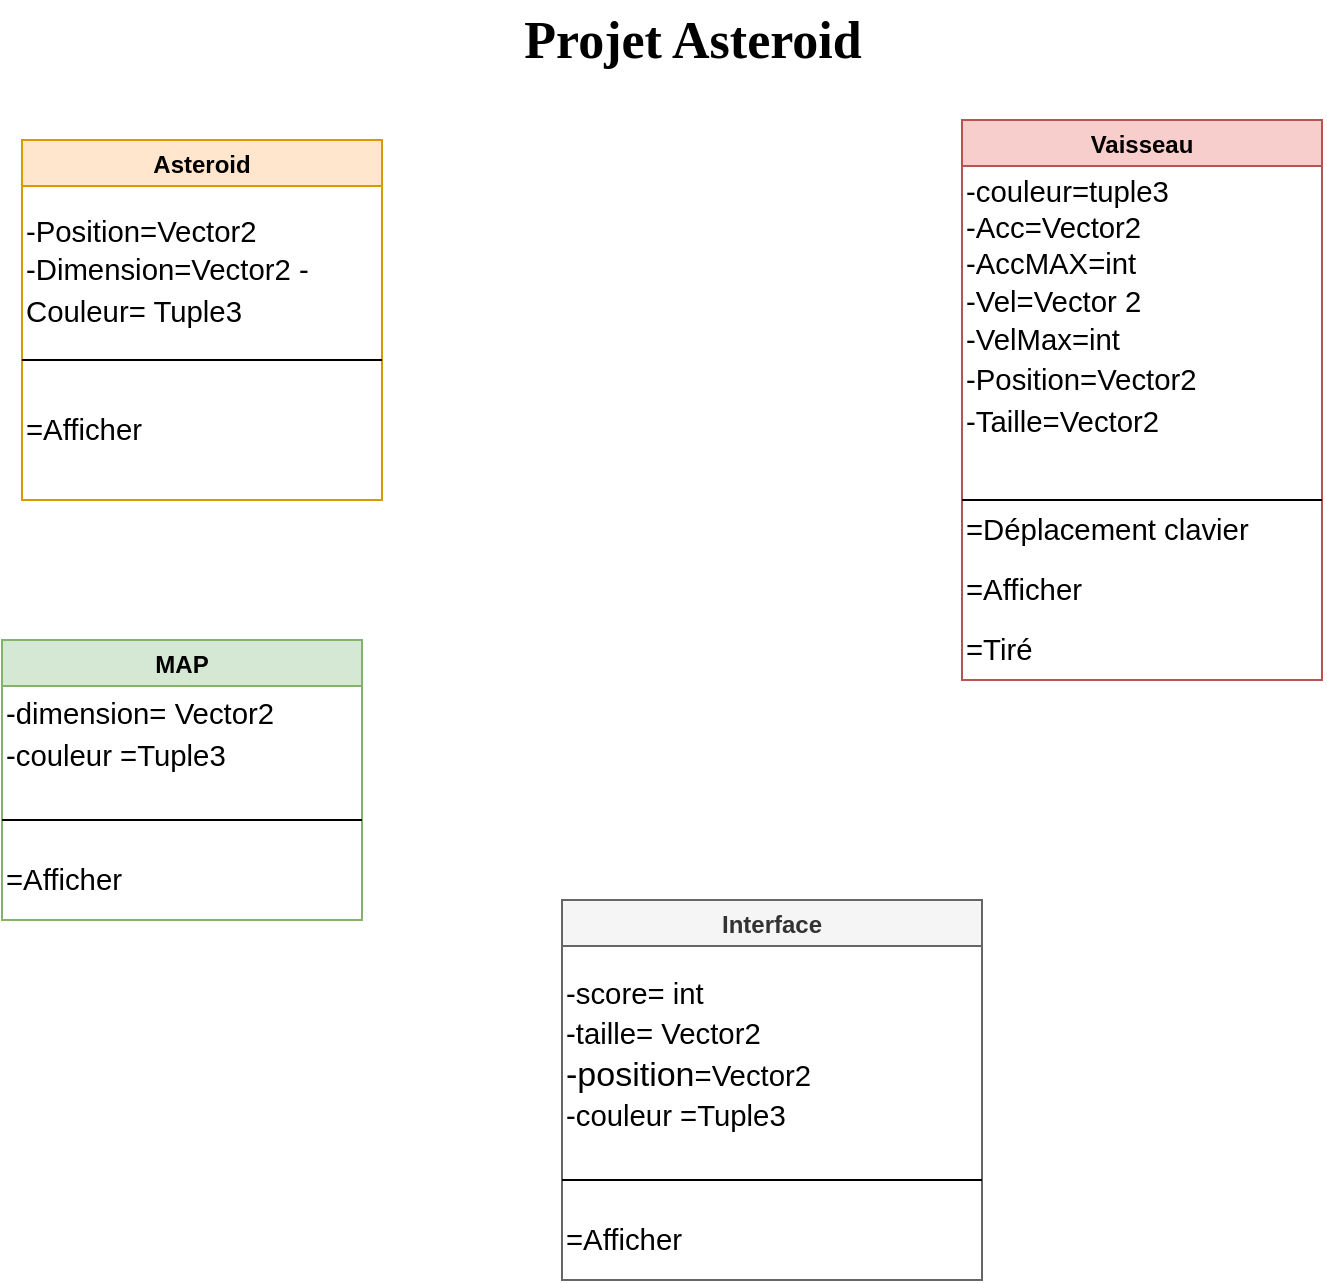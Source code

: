 <mxfile version="16.2.6" type="device"><diagram id="-q0Bt2lM3TLdxtRf_SRK" name="Page-1"><mxGraphModel dx="1422" dy="694" grid="1" gridSize="10" guides="1" tooltips="1" connect="1" arrows="1" fold="1" page="1" pageScale="1" pageWidth="827" pageHeight="1169" math="0" shadow="0"><root><mxCell id="0"/><mxCell id="1" parent="0"/><mxCell id="JZCuKXG5Sq2rPWi2x8x3-2" value="Asteroid" style="swimlane;fillColor=#ffe6cc;strokeColor=#d79b00;" parent="1" vertex="1"><mxGeometry x="60" y="90" width="180" height="180" as="geometry"><mxRectangle x="50" y="80" width="70" height="23" as="alternateBounds"/></mxGeometry></mxCell><mxCell id="JZCuKXG5Sq2rPWi2x8x3-53" value="&lt;p style=&quot;line-height: 107% ; margin-top: 0pt ; margin-bottom: 0pt ; margin-left: 0in ; text-align: left ; direction: ltr ; unicode-bidi: embed ; word-break: normal&quot;&gt;&lt;span style=&quot;font-size: 11.0pt ; font-family: &amp;#34;arial&amp;#34; ; color: black&quot;&gt;-Position&lt;/span&gt;&lt;span style=&quot;font-size: 11.0pt ; font-family: &amp;#34;arial&amp;#34; ; color: black&quot;&gt;=Vec&lt;font style=&quot;font-size: 14.667px&quot;&gt;to&lt;/font&gt;r2&lt;/span&gt;&lt;/p&gt;&lt;div&gt;&lt;span style=&quot;font-size: 11.0pt ; font-family: &amp;#34;arial&amp;#34; ; color: black&quot;&gt;-Dimension=Vector2 &lt;/span&gt;&lt;span style=&quot;font-size: 11.0pt ; font-family: &amp;#34;arial&amp;#34; ; color: black&quot;&gt;-Couleur= &lt;/span&gt;&lt;span style=&quot;font-size: 11.0pt ; font-family: &amp;#34;arial&amp;#34; ; color: black&quot;&gt;Tuple3&lt;/span&gt;&lt;/div&gt;&lt;div&gt;&lt;span style=&quot;font-size: 11.0pt ; font-family: &amp;#34;arial&amp;#34; ; color: black&quot;&gt;&lt;br&gt;&lt;/span&gt;&lt;/div&gt;" style="text;whiteSpace=wrap;html=1;fontSize=17;fontFamily=Helvetica;fontColor=default;" parent="JZCuKXG5Sq2rPWi2x8x3-2" vertex="1"><mxGeometry y="30" width="180" height="70" as="geometry"/></mxCell><mxCell id="gjbQfK-FqzC98I2nmlSX-11" value="" style="endArrow=none;html=1;rounded=0;fontFamily=Helvetica;fontSize=14;fontColor=default;" parent="JZCuKXG5Sq2rPWi2x8x3-2" edge="1"><mxGeometry width="50" height="50" relative="1" as="geometry"><mxPoint y="110" as="sourcePoint"/><mxPoint x="180" y="110" as="targetPoint"/></mxGeometry></mxCell><mxCell id="hPYbIiZdtLZW-deQ5cSR-4" value="&lt;div align=&quot;left&quot;&gt;&lt;div&gt;&lt;span style=&quot;font-size: 11.0pt ; font-family: &amp;#34;arial&amp;#34; ; color: black&quot;&gt;=Afficher&lt;/span&gt;&lt;/div&gt;&lt;/div&gt;" style="text;html=1;strokeColor=none;fillColor=none;align=left;verticalAlign=middle;whiteSpace=wrap;rounded=0;fontSize=25;" vertex="1" parent="JZCuKXG5Sq2rPWi2x8x3-2"><mxGeometry y="120" width="180" height="40" as="geometry"/></mxCell><mxCell id="JZCuKXG5Sq2rPWi2x8x3-4" value="Vaisseau" style="swimlane;fillColor=#f8cecc;strokeColor=#b85450;" parent="1" vertex="1"><mxGeometry x="530" y="80" width="180" height="280" as="geometry"/></mxCell><mxCell id="JZCuKXG5Sq2rPWi2x8x3-34" value="" style="endArrow=none;html=1;rounded=0;fontFamily=Helvetica;fontSize=14;fontColor=default;" parent="JZCuKXG5Sq2rPWi2x8x3-4" edge="1"><mxGeometry width="50" height="50" relative="1" as="geometry"><mxPoint y="190" as="sourcePoint"/><mxPoint x="180" y="190" as="targetPoint"/></mxGeometry></mxCell><mxCell id="JZCuKXG5Sq2rPWi2x8x3-45" value="&lt;p style=&quot;line-height: 107% ; margin-top: 0pt ; margin-bottom: 0pt ; margin-left: 0in ; text-align: left ; direction: ltr ; unicode-bidi: embed ; word-break: normal&quot;&gt;&lt;span style=&quot;font-size: 11.0pt ; font-family: &amp;#34;arial&amp;#34; ; color: black&quot;&gt;-&lt;/span&gt;&lt;span style=&quot;font-size: 11.0pt ; font-family: &amp;#34;arial&amp;#34; ; color: black&quot;&gt;couleur=tuple3&lt;/span&gt;&lt;span style=&quot;font-size: 11.0pt ; font-family: &amp;#34;arial&amp;#34; ; color: black&quot;&gt;&lt;/span&gt;&lt;/p&gt;&lt;p style=&quot;line-height: 107% ; margin-top: 0pt ; margin-bottom: 0pt ; margin-left: 0in ; text-align: left ; direction: ltr ; unicode-bidi: embed ; word-break: normal&quot;&gt;&lt;span style=&quot;font-size: 11.0pt ; font-family: &amp;#34;arial&amp;#34; ; color: black&quot;&gt;-Acc=Vector2&lt;/span&gt;&lt;/p&gt;&lt;p style=&quot;line-height: 107% ; margin-top: 0pt ; margin-bottom: 0pt ; margin-left: 0in ; text-align: left ; direction: ltr ; unicode-bidi: embed ; word-break: normal&quot;&gt;&lt;span style=&quot;font-size: 11.0pt ; font-family: &amp;#34;arial&amp;#34; ; color: black&quot;&gt;-&lt;/span&gt;&lt;span style=&quot;font-size: 11.0pt ; font-family: &amp;#34;arial&amp;#34; ; color: black&quot;&gt;AccMAX=int&lt;/span&gt;&lt;/p&gt;&lt;p style=&quot;line-height: 107% ; margin-top: 0pt ; margin-bottom: 0pt ; margin-left: 0in ; text-align: left ; direction: ltr ; unicode-bidi: embed ; word-break: normal&quot;&gt;&lt;span style=&quot;font-size: 11.0pt ; font-family: &amp;#34;arial&amp;#34; ; color: black&quot;&gt;-&lt;/span&gt;&lt;span style=&quot;font-size: 11.0pt ; font-family: &amp;#34;arial&amp;#34; ; color: black&quot;&gt;Vel=&lt;/span&gt;&lt;span style=&quot;font-size: 11.0pt ; font-family: &amp;#34;arial&amp;#34; ; color: black&quot;&gt;Vector&lt;/span&gt;&lt;span style=&quot;font-size: 11.0pt ; font-family: &amp;#34;arial&amp;#34; ; color: black&quot;&gt; 2&lt;/span&gt;&lt;/p&gt;&lt;div&gt;&lt;span style=&quot;font-size: 11.0pt ; font-family: &amp;#34;arial&amp;#34; ; color: black&quot;&gt;-VelMax=int&lt;br&gt;&lt;/span&gt;&lt;/div&gt;&lt;div&gt;&lt;span style=&quot;font-size: 11.0pt ; font-family: &amp;#34;arial&amp;#34; ; color: black&quot;&gt;-&lt;/span&gt;&lt;span style=&quot;font-size: 11.0pt ; font-family: &amp;#34;arial&amp;#34; ; color: black&quot;&gt;Position=&lt;/span&gt;&lt;span style=&quot;font-size: 11.0pt ; font-family: &amp;#34;arial&amp;#34; ; color: black&quot;&gt;Vector2 &lt;br&gt;&lt;/span&gt;&lt;/div&gt;&lt;div&gt;&lt;span style=&quot;font-size: 11.0pt ; font-family: &amp;#34;arial&amp;#34; ; color: black&quot;&gt;-Taille=Vector2&lt;br&gt;&lt;/span&gt;&lt;/div&gt;&lt;div&gt;&lt;span style=&quot;font-size: 11.0pt ; font-family: &amp;#34;arial&amp;#34; ; color: black&quot;&gt;&lt;br&gt;&lt;/span&gt;&lt;span style=&quot;font-size: 11.0pt ; font-family: &amp;#34;arial&amp;#34; ; color: black&quot;&gt;&lt;/span&gt;&lt;/div&gt;" style="text;whiteSpace=wrap;html=1;fontSize=17;fontFamily=Helvetica;fontColor=default;" parent="JZCuKXG5Sq2rPWi2x8x3-4" vertex="1"><mxGeometry y="20" width="170" height="150" as="geometry"/></mxCell><mxCell id="gjbQfK-FqzC98I2nmlSX-5" value="&lt;div align=&quot;left&quot;&gt;&lt;span style=&quot;font-size: 11.0pt ; font-family: &amp;#34;arial&amp;#34; ; color: black&quot;&gt;=Déplacement clavier&lt;/span&gt;&lt;/div&gt;&lt;div align=&quot;left&quot;&gt;&lt;div&gt;&lt;span style=&quot;font-size: 11.0pt ; font-family: &amp;#34;arial&amp;#34; ; color: black&quot;&gt;=Afficher&lt;/span&gt;&lt;/div&gt;&lt;div&gt;&lt;span style=&quot;font-size: 11.0pt ; font-family: &amp;#34;arial&amp;#34; ; color: black&quot;&gt;=Tiré&lt;br&gt;&lt;/span&gt;&lt;/div&gt;&lt;/div&gt;" style="text;html=1;strokeColor=none;fillColor=none;align=left;verticalAlign=middle;whiteSpace=wrap;rounded=0;fontSize=25;" parent="JZCuKXG5Sq2rPWi2x8x3-4" vertex="1"><mxGeometry y="190" width="180" height="80" as="geometry"/></mxCell><mxCell id="JZCuKXG5Sq2rPWi2x8x3-6" value="Projet Asteroid" style="text;html=1;align=center;verticalAlign=middle;resizable=0;points=[];autosize=1;strokeColor=none;fillColor=none;strokeWidth=6;fontSize=26;container=1;fontStyle=1;fontFamily=Times New Roman;" parent="1" vertex="1"><mxGeometry x="300" y="20" width="190" height="40" as="geometry"/></mxCell><mxCell id="JZCuKXG5Sq2rPWi2x8x3-49" value="Interface" style="swimlane;fillColor=#f5f5f5;fontColor=#333333;strokeColor=#666666;" parent="1" vertex="1"><mxGeometry x="330" y="470" width="210" height="190" as="geometry"><mxRectangle x="50" y="80" width="70" height="23" as="alternateBounds"/></mxGeometry></mxCell><mxCell id="JZCuKXG5Sq2rPWi2x8x3-48" value="&lt;div&gt;&lt;span style=&quot;font-size: 11.0pt ; font-family: &amp;#34;arial&amp;#34; ; color: black&quot;&gt;-score= int&lt;br&gt;&lt;/span&gt;&lt;/div&gt;&lt;div&gt;&lt;span style=&quot;font-size: 11.0pt ; font-family: &amp;#34;arial&amp;#34; ; color: black&quot;&gt;-taille= &lt;/span&gt;&lt;span style=&quot;font-size: 11.0pt ; font-family: &amp;#34;arial&amp;#34; ; color: black&quot;&gt;Vector2 &lt;/span&gt;&lt;/div&gt;&lt;div&gt;-position&lt;span style=&quot;font-size: 11.0pt ; font-family: &amp;#34;arial&amp;#34; ; color: black&quot;&gt;=&lt;/span&gt;&lt;span style=&quot;font-size: 11.0pt ; font-family: &amp;#34;arial&amp;#34; ; color: black&quot;&gt;Vector2 &lt;/span&gt;&lt;span style=&quot;font-size: 11.0pt ; font-family: &amp;#34;arial&amp;#34; ; color: black&quot;&gt;&lt;/span&gt;&lt;/div&gt;&lt;div&gt;&lt;span style=&quot;font-size: 11.0pt ; font-family: &amp;#34;arial&amp;#34; ; color: black&quot;&gt;-couleur =&lt;/span&gt;&lt;span style=&quot;font-size: 11.0pt ; font-family: &amp;#34;arial&amp;#34; ; color: black&quot;&gt;Tuple&lt;/span&gt;&lt;span style=&quot;font-size: 11.0pt ; font-family: &amp;#34;arial&amp;#34; ; color: black&quot;&gt;3&lt;/span&gt;&lt;br&gt;&lt;span style=&quot;font-size: 11.0pt ; font-family: &amp;#34;arial&amp;#34; ; color: black&quot;&gt;&lt;/span&gt;&lt;/div&gt;" style="text;whiteSpace=wrap;html=1;fontSize=17;fontFamily=Helvetica;fontColor=default;" parent="JZCuKXG5Sq2rPWi2x8x3-49" vertex="1"><mxGeometry y="30" width="210" height="90" as="geometry"/></mxCell><mxCell id="hPYbIiZdtLZW-deQ5cSR-1" value="" style="endArrow=none;html=1;rounded=0;fontFamily=Helvetica;fontSize=14;fontColor=default;" edge="1" parent="JZCuKXG5Sq2rPWi2x8x3-49"><mxGeometry width="50" height="50" relative="1" as="geometry"><mxPoint y="140" as="sourcePoint"/><mxPoint x="210" y="140" as="targetPoint"/></mxGeometry></mxCell><mxCell id="hPYbIiZdtLZW-deQ5cSR-2" value="&lt;div align=&quot;left&quot;&gt;&lt;div&gt;&lt;span style=&quot;font-size: 11.0pt ; font-family: &amp;#34;arial&amp;#34; ; color: black&quot;&gt;=Afficher&lt;/span&gt;&lt;/div&gt;&lt;/div&gt;" style="text;html=1;strokeColor=none;fillColor=none;align=left;verticalAlign=middle;whiteSpace=wrap;rounded=0;fontSize=25;" vertex="1" parent="JZCuKXG5Sq2rPWi2x8x3-49"><mxGeometry y="150" width="180" height="30" as="geometry"/></mxCell><mxCell id="gjbQfK-FqzC98I2nmlSX-1" value="MAP" style="swimlane;fillColor=#d5e8d4;strokeColor=#82b366;" parent="1" vertex="1"><mxGeometry x="50" y="340" width="180" height="140" as="geometry"><mxRectangle x="50" y="80" width="70" height="23" as="alternateBounds"/></mxGeometry></mxCell><mxCell id="gjbQfK-FqzC98I2nmlSX-2" value="&lt;div&gt;&lt;span style=&quot;font-size: 11.0pt ; font-family: &amp;#34;arial&amp;#34; ; color: black&quot;&gt;&lt;br&gt;&lt;/span&gt;&lt;/div&gt;&lt;div&gt;&lt;span style=&quot;font-size: 11.0pt ; font-family: &amp;#34;arial&amp;#34; ; color: black&quot;&gt;-dimension= &lt;/span&gt;&lt;span style=&quot;font-size: 11.0pt ; font-family: &amp;#34;arial&amp;#34; ; color: black&quot;&gt;Vector2 &lt;/span&gt;&lt;span style=&quot;font-size: 11.0pt ; font-family: &amp;#34;arial&amp;#34; ; color: black&quot;&gt;&lt;/span&gt;&lt;/div&gt;&lt;div&gt;&lt;span style=&quot;font-size: 11.0pt ; font-family: &amp;#34;arial&amp;#34; ; color: black&quot;&gt;-couleur =&lt;/span&gt;&lt;span style=&quot;font-size: 11.0pt ; font-family: &amp;#34;arial&amp;#34; ; color: black&quot;&gt;Tuple&lt;/span&gt;&lt;span style=&quot;font-size: 11.0pt ; font-family: &amp;#34;arial&amp;#34; ; color: black&quot;&gt;3&lt;/span&gt;&lt;br&gt;&lt;span style=&quot;font-size: 11.0pt ; font-family: &amp;#34;arial&amp;#34; ; color: black&quot;&gt;&lt;/span&gt;&lt;/div&gt;&lt;p style=&quot;margin-top: 0pt ; margin-bottom: 0pt ; margin-left: 0in ; text-align: left ; direction: ltr ; unicode-bidi: embed ; word-break: normal&quot;&gt;&lt;span style=&quot;font-size: 11.0pt ; font-family: &amp;#34;arial&amp;#34; ; color: black&quot;&gt;&lt;br&gt;&lt;/span&gt;&lt;/p&gt;" style="text;whiteSpace=wrap;html=1;fontSize=17;fontFamily=Helvetica;fontColor=default;" parent="gjbQfK-FqzC98I2nmlSX-1" vertex="1"><mxGeometry width="180" height="80" as="geometry"/></mxCell><mxCell id="gjbQfK-FqzC98I2nmlSX-3" value="" style="endArrow=none;html=1;rounded=0;fontFamily=Helvetica;fontSize=14;fontColor=default;" parent="gjbQfK-FqzC98I2nmlSX-1" edge="1"><mxGeometry width="50" height="50" relative="1" as="geometry"><mxPoint y="90" as="sourcePoint"/><mxPoint x="180" y="90" as="targetPoint"/></mxGeometry></mxCell><mxCell id="hPYbIiZdtLZW-deQ5cSR-3" value="&lt;div align=&quot;left&quot;&gt;&lt;div&gt;&lt;span style=&quot;font-size: 11.0pt ; font-family: &amp;#34;arial&amp;#34; ; color: black&quot;&gt;=Afficher&lt;/span&gt;&lt;/div&gt;&lt;/div&gt;" style="text;html=1;strokeColor=none;fillColor=none;align=left;verticalAlign=middle;whiteSpace=wrap;rounded=0;fontSize=25;" vertex="1" parent="gjbQfK-FqzC98I2nmlSX-1"><mxGeometry y="100" width="180" height="30" as="geometry"/></mxCell></root></mxGraphModel></diagram></mxfile>